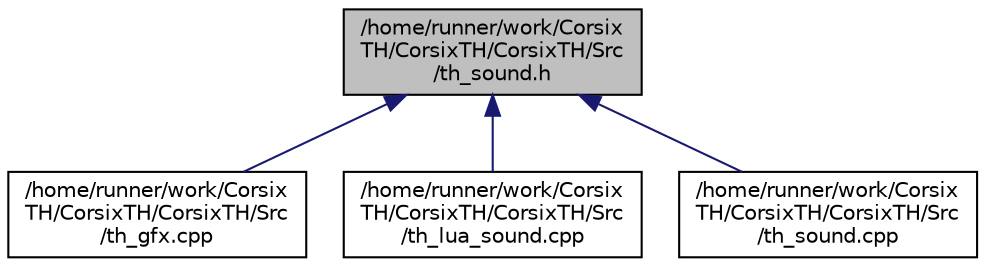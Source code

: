digraph "/home/runner/work/CorsixTH/CorsixTH/CorsixTH/Src/th_sound.h"
{
 // LATEX_PDF_SIZE
  edge [fontname="Helvetica",fontsize="10",labelfontname="Helvetica",labelfontsize="10"];
  node [fontname="Helvetica",fontsize="10",shape=record];
  Node1 [label="/home/runner/work/Corsix\lTH/CorsixTH/CorsixTH/Src\l/th_sound.h",height=0.2,width=0.4,color="black", fillcolor="grey75", style="filled", fontcolor="black",tooltip=" "];
  Node1 -> Node2 [dir="back",color="midnightblue",fontsize="10",style="solid",fontname="Helvetica"];
  Node2 [label="/home/runner/work/Corsix\lTH/CorsixTH/CorsixTH/Src\l/th_gfx.cpp",height=0.2,width=0.4,color="black", fillcolor="white", style="filled",URL="$th__gfx_8cpp.html",tooltip=" "];
  Node1 -> Node3 [dir="back",color="midnightblue",fontsize="10",style="solid",fontname="Helvetica"];
  Node3 [label="/home/runner/work/Corsix\lTH/CorsixTH/CorsixTH/Src\l/th_lua_sound.cpp",height=0.2,width=0.4,color="black", fillcolor="white", style="filled",URL="$th__lua__sound_8cpp.html",tooltip=" "];
  Node1 -> Node4 [dir="back",color="midnightblue",fontsize="10",style="solid",fontname="Helvetica"];
  Node4 [label="/home/runner/work/Corsix\lTH/CorsixTH/CorsixTH/Src\l/th_sound.cpp",height=0.2,width=0.4,color="black", fillcolor="white", style="filled",URL="$th__sound_8cpp.html",tooltip=" "];
}
